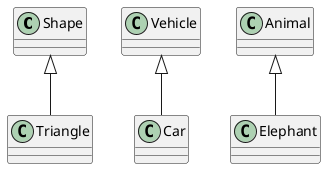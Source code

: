 @startuml
skinparam classAttributeIconSize 0

class Shape{}
class Triangle{}
class Vehicle{}
class Car{}
class Animal{}
class Elephant{}



Shape <|-- Triangle
Vehicle <|-- Car
Animal <|-- Elephant


@enduml